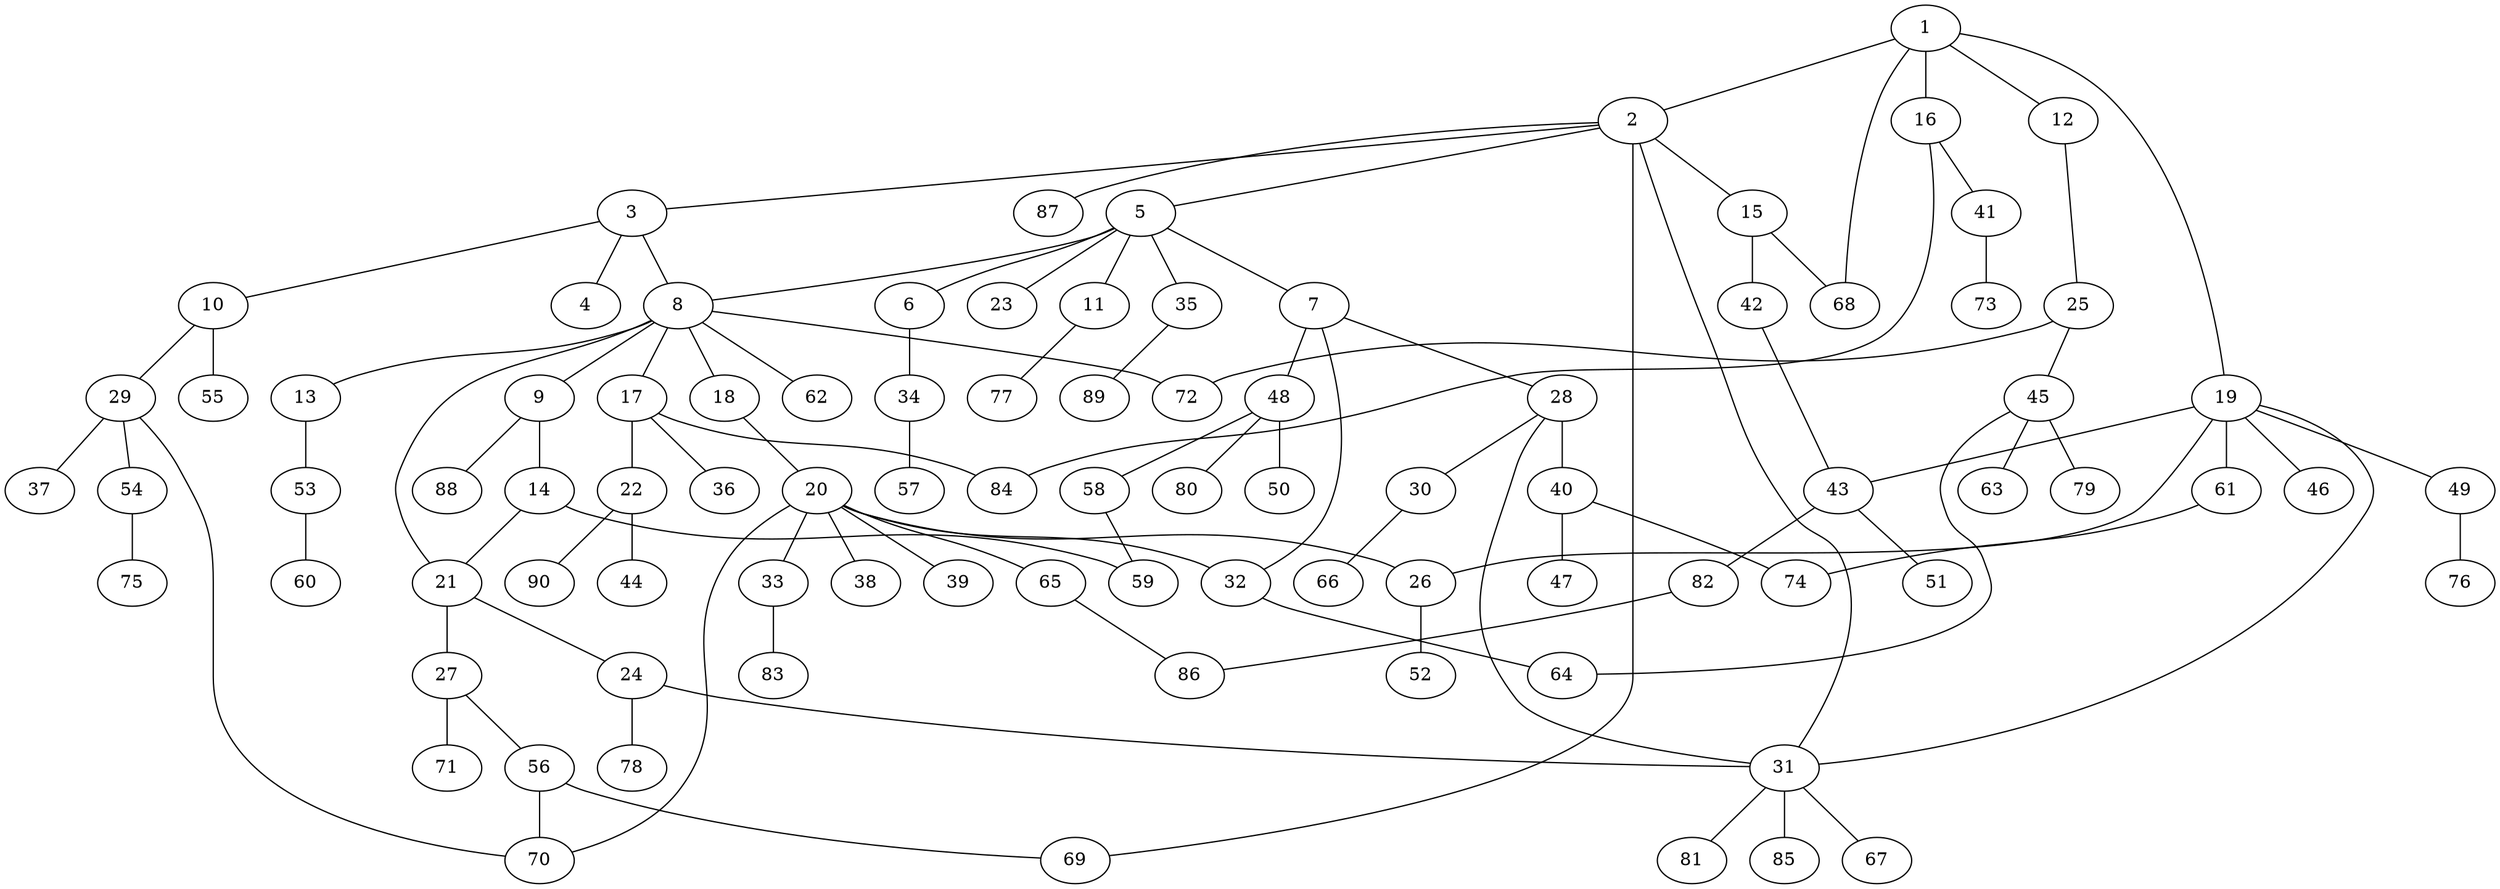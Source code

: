graph graphname {1--2
1--12
1--16
1--19
1--68
2--3
2--5
2--15
2--31
2--69
2--87
3--4
3--8
3--10
5--6
5--7
5--8
5--11
5--23
5--35
6--34
7--28
7--32
7--48
8--9
8--13
8--17
8--18
8--21
8--62
8--72
9--14
9--88
10--29
10--55
11--77
12--25
13--53
14--21
14--59
15--42
15--68
16--41
16--84
17--22
17--36
17--84
18--20
19--26
19--31
19--43
19--46
19--49
19--61
20--26
20--32
20--33
20--38
20--39
20--65
20--70
21--24
21--27
22--44
22--90
24--31
24--78
25--45
25--72
26--52
27--56
27--71
28--30
28--31
28--40
29--37
29--54
29--70
30--66
31--67
31--81
31--85
32--64
33--83
34--57
35--89
40--47
40--74
41--73
42--43
43--51
43--82
45--63
45--64
45--79
48--50
48--58
48--80
49--76
53--60
54--75
56--69
56--70
58--59
61--74
65--86
82--86
}